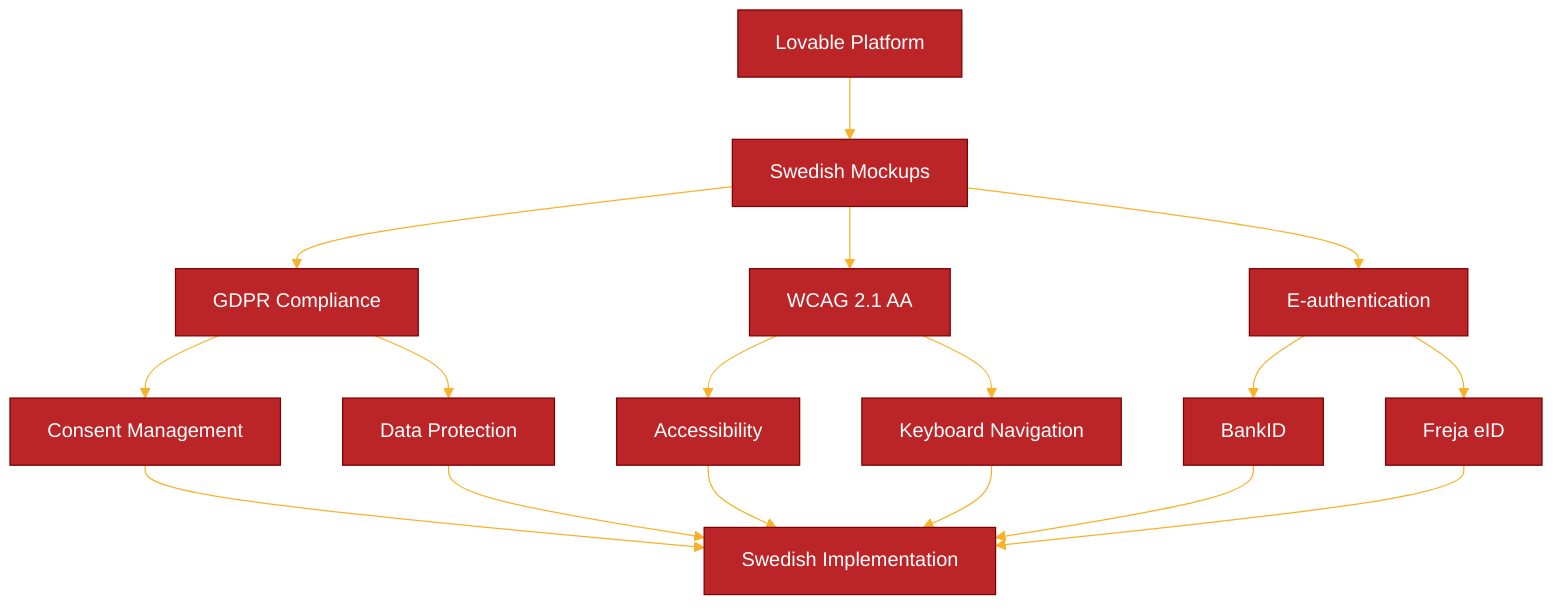 ---
config:
  theme: 'base'
  themeVariables:
    primaryColor: '#BB2528'
    primaryTextColor: '#fff'
    primaryBorderColor: '#7C0000'
    lineColor: '#F8B229'
    secondaryColor: '#006100'
    tertiaryColor: '#fff'
---
graph TB
    A[Lovable Platform] --> B[Swedish Mockups]
    B --> C[GDPR Compliance]
    B --> D[WCAG 2.1 AA]
    B --> E[E-authentication]
    
    C --> F[Consent Management]
    C --> G[Data Protection]
    
    D --> H[Accessibility]
    D --> I[Keyboard Navigation]
    
    E --> J[BankID]
    E --> K[Freja eID]
    
    F --> L[Swedish Implementation]
    G --> L
    H --> L
    I --> L
    J --> L
    K --> L